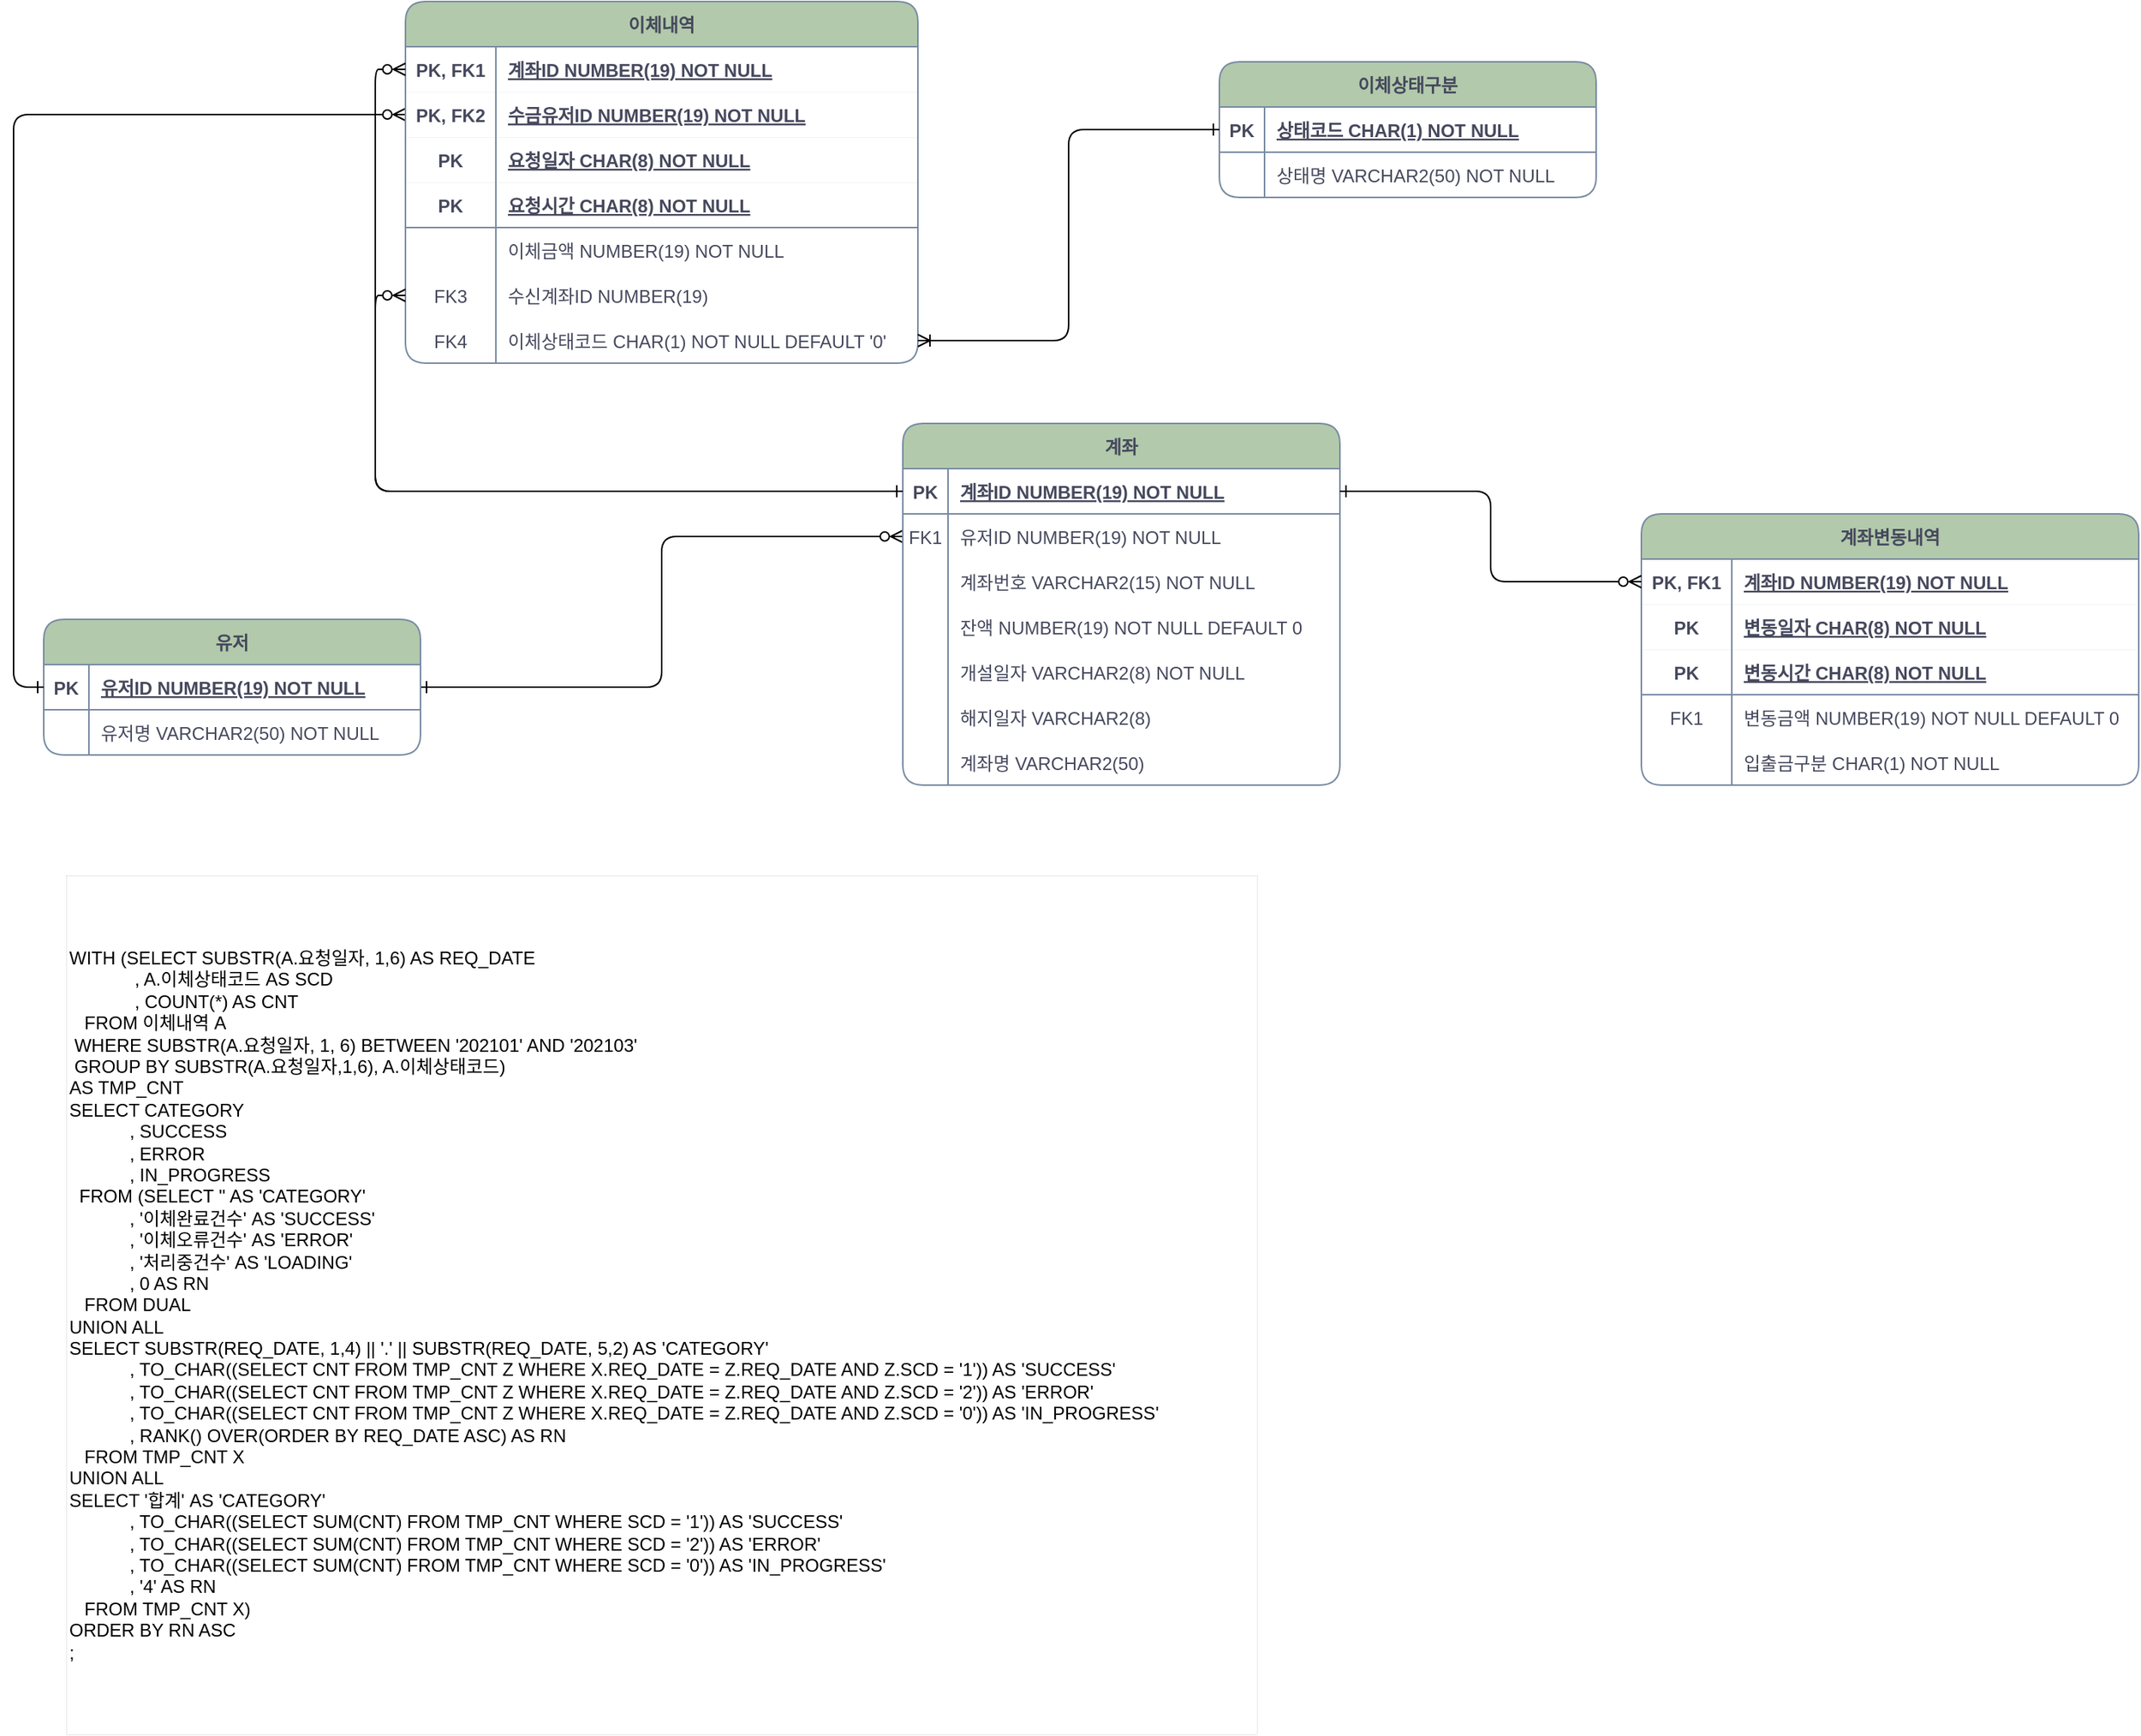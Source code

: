 <mxfile version="20.3.2" type="github">
  <diagram id="fa3uKgDcAQ5vD3YcXZxg" name="페이지-1">
    <mxGraphModel dx="2713" dy="935" grid="1" gridSize="10" guides="1" tooltips="1" connect="1" arrows="1" fold="1" page="1" pageScale="1" pageWidth="827" pageHeight="1169" math="0" shadow="0">
      <root>
        <mxCell id="0" />
        <mxCell id="1" parent="0" />
        <mxCell id="uAIWlrGeU-sTlZR1kj93-1" value="" style="edgeStyle=orthogonalEdgeStyle;endArrow=ERzeroToMany;startArrow=ERone;endFill=1;startFill=0;strokeColor=#000000;fontColor=#46495D;rounded=1;" edge="1" parent="1" source="uAIWlrGeU-sTlZR1kj93-45" target="uAIWlrGeU-sTlZR1kj93-7">
          <mxGeometry width="100" height="100" relative="1" as="geometry">
            <mxPoint x="340" y="720" as="sourcePoint" />
            <mxPoint x="440" y="620" as="targetPoint" />
          </mxGeometry>
        </mxCell>
        <mxCell id="uAIWlrGeU-sTlZR1kj93-2" value="" style="edgeStyle=entityRelationEdgeStyle;endArrow=ERone;startArrow=ERone;endFill=0;startFill=0;strokeColor=none;fontColor=#46495D;rounded=1;entryX=0;entryY=0.5;entryDx=0;entryDy=0;exitX=0;exitY=0.5;exitDx=0;exitDy=0;" edge="1" parent="1" source="uAIWlrGeU-sTlZR1kj93-45" target="uAIWlrGeU-sTlZR1kj93-26">
          <mxGeometry width="100" height="100" relative="1" as="geometry">
            <mxPoint x="400" y="180" as="sourcePoint" />
            <mxPoint x="460" y="205" as="targetPoint" />
          </mxGeometry>
        </mxCell>
        <mxCell id="uAIWlrGeU-sTlZR1kj93-3" value="계좌" style="shape=table;startSize=30;container=1;collapsible=1;childLayout=tableLayout;fixedRows=1;rowLines=0;fontStyle=1;align=center;resizeLast=1;fillColor=#B2C9AB;strokeColor=#788AA3;fontColor=#46495D;rounded=1;" vertex="1" parent="1">
          <mxGeometry x="-170" y="330" width="290" height="240" as="geometry" />
        </mxCell>
        <mxCell id="uAIWlrGeU-sTlZR1kj93-4" value="" style="shape=partialRectangle;collapsible=0;dropTarget=0;pointerEvents=0;fillColor=none;points=[[0,0.5],[1,0.5]];portConstraint=eastwest;top=0;left=0;right=0;bottom=1;strokeColor=#788AA3;fontColor=#46495D;rounded=1;" vertex="1" parent="uAIWlrGeU-sTlZR1kj93-3">
          <mxGeometry y="30" width="290" height="30" as="geometry" />
        </mxCell>
        <mxCell id="uAIWlrGeU-sTlZR1kj93-5" value="PK" style="shape=partialRectangle;overflow=hidden;connectable=0;fillColor=none;top=0;left=0;bottom=0;right=0;fontStyle=1;strokeColor=#788AA3;fontColor=#46495D;rounded=1;" vertex="1" parent="uAIWlrGeU-sTlZR1kj93-4">
          <mxGeometry width="30" height="30" as="geometry">
            <mxRectangle width="30" height="30" as="alternateBounds" />
          </mxGeometry>
        </mxCell>
        <mxCell id="uAIWlrGeU-sTlZR1kj93-6" value="계좌ID NUMBER(19) NOT NULL " style="shape=partialRectangle;overflow=hidden;connectable=0;fillColor=none;top=0;left=0;bottom=0;right=0;align=left;spacingLeft=6;fontStyle=5;strokeColor=#788AA3;fontColor=#46495D;rounded=1;" vertex="1" parent="uAIWlrGeU-sTlZR1kj93-4">
          <mxGeometry x="30" width="260" height="30" as="geometry">
            <mxRectangle width="260" height="30" as="alternateBounds" />
          </mxGeometry>
        </mxCell>
        <mxCell id="uAIWlrGeU-sTlZR1kj93-7" value="" style="shape=partialRectangle;collapsible=0;dropTarget=0;pointerEvents=0;fillColor=none;points=[[0,0.5],[1,0.5]];portConstraint=eastwest;top=0;left=0;right=0;bottom=0;strokeColor=#788AA3;fontColor=#46495D;rounded=1;" vertex="1" parent="uAIWlrGeU-sTlZR1kj93-3">
          <mxGeometry y="60" width="290" height="30" as="geometry" />
        </mxCell>
        <mxCell id="uAIWlrGeU-sTlZR1kj93-8" value="FK1" style="shape=partialRectangle;overflow=hidden;connectable=0;fillColor=none;top=0;left=0;bottom=0;right=0;strokeColor=#788AA3;fontColor=#46495D;rounded=1;" vertex="1" parent="uAIWlrGeU-sTlZR1kj93-7">
          <mxGeometry width="30" height="30" as="geometry">
            <mxRectangle width="30" height="30" as="alternateBounds" />
          </mxGeometry>
        </mxCell>
        <mxCell id="uAIWlrGeU-sTlZR1kj93-9" value="유저ID NUMBER(19) NOT NULL" style="shape=partialRectangle;overflow=hidden;connectable=0;fillColor=none;top=0;left=0;bottom=0;right=0;align=left;spacingLeft=6;strokeColor=#788AA3;fontColor=#46495D;rounded=1;" vertex="1" parent="uAIWlrGeU-sTlZR1kj93-7">
          <mxGeometry x="30" width="260" height="30" as="geometry">
            <mxRectangle width="260" height="30" as="alternateBounds" />
          </mxGeometry>
        </mxCell>
        <mxCell id="uAIWlrGeU-sTlZR1kj93-10" value="" style="shape=partialRectangle;collapsible=0;dropTarget=0;pointerEvents=0;fillColor=none;points=[[0,0.5],[1,0.5]];portConstraint=eastwest;top=0;left=0;right=0;bottom=0;strokeColor=#788AA3;fontColor=#46495D;rounded=1;" vertex="1" parent="uAIWlrGeU-sTlZR1kj93-3">
          <mxGeometry y="90" width="290" height="30" as="geometry" />
        </mxCell>
        <mxCell id="uAIWlrGeU-sTlZR1kj93-11" value="" style="shape=partialRectangle;overflow=hidden;connectable=0;fillColor=none;top=0;left=0;bottom=0;right=0;strokeColor=#788AA3;fontColor=#46495D;rounded=1;" vertex="1" parent="uAIWlrGeU-sTlZR1kj93-10">
          <mxGeometry width="30" height="30" as="geometry">
            <mxRectangle width="30" height="30" as="alternateBounds" />
          </mxGeometry>
        </mxCell>
        <mxCell id="uAIWlrGeU-sTlZR1kj93-12" value="계좌번호 VARCHAR2(15) NOT NULL" style="shape=partialRectangle;overflow=hidden;connectable=0;fillColor=none;top=0;left=0;bottom=0;right=0;align=left;spacingLeft=6;strokeColor=#788AA3;fontColor=#46495D;rounded=1;" vertex="1" parent="uAIWlrGeU-sTlZR1kj93-10">
          <mxGeometry x="30" width="260" height="30" as="geometry">
            <mxRectangle width="260" height="30" as="alternateBounds" />
          </mxGeometry>
        </mxCell>
        <mxCell id="uAIWlrGeU-sTlZR1kj93-13" value="" style="shape=partialRectangle;collapsible=0;dropTarget=0;pointerEvents=0;fillColor=none;points=[[0,0.5],[1,0.5]];portConstraint=eastwest;top=0;left=0;right=0;bottom=0;strokeColor=#788AA3;fontColor=#46495D;rounded=1;" vertex="1" parent="uAIWlrGeU-sTlZR1kj93-3">
          <mxGeometry y="120" width="290" height="30" as="geometry" />
        </mxCell>
        <mxCell id="uAIWlrGeU-sTlZR1kj93-14" value="" style="shape=partialRectangle;overflow=hidden;connectable=0;fillColor=none;top=0;left=0;bottom=0;right=0;strokeColor=#788AA3;fontColor=#46495D;rounded=1;" vertex="1" parent="uAIWlrGeU-sTlZR1kj93-13">
          <mxGeometry width="30" height="30" as="geometry">
            <mxRectangle width="30" height="30" as="alternateBounds" />
          </mxGeometry>
        </mxCell>
        <mxCell id="uAIWlrGeU-sTlZR1kj93-15" value="잔액 NUMBER(19) NOT NULL DEFAULT 0" style="shape=partialRectangle;overflow=hidden;connectable=0;fillColor=none;top=0;left=0;bottom=0;right=0;align=left;spacingLeft=6;strokeColor=#788AA3;fontColor=#46495D;rounded=1;" vertex="1" parent="uAIWlrGeU-sTlZR1kj93-13">
          <mxGeometry x="30" width="260" height="30" as="geometry">
            <mxRectangle width="260" height="30" as="alternateBounds" />
          </mxGeometry>
        </mxCell>
        <mxCell id="uAIWlrGeU-sTlZR1kj93-16" value="" style="shape=partialRectangle;collapsible=0;dropTarget=0;pointerEvents=0;fillColor=none;points=[[0,0.5],[1,0.5]];portConstraint=eastwest;top=0;left=0;right=0;bottom=0;strokeColor=#788AA3;fontColor=#46495D;rounded=1;" vertex="1" parent="uAIWlrGeU-sTlZR1kj93-3">
          <mxGeometry y="150" width="290" height="30" as="geometry" />
        </mxCell>
        <mxCell id="uAIWlrGeU-sTlZR1kj93-17" value="" style="shape=partialRectangle;overflow=hidden;connectable=0;fillColor=none;top=0;left=0;bottom=0;right=0;strokeColor=#788AA3;fontColor=#46495D;rounded=1;" vertex="1" parent="uAIWlrGeU-sTlZR1kj93-16">
          <mxGeometry width="30" height="30" as="geometry">
            <mxRectangle width="30" height="30" as="alternateBounds" />
          </mxGeometry>
        </mxCell>
        <mxCell id="uAIWlrGeU-sTlZR1kj93-18" value="개설일자 VARCHAR2(8) NOT NULL" style="shape=partialRectangle;overflow=hidden;connectable=0;fillColor=none;top=0;left=0;bottom=0;right=0;align=left;spacingLeft=6;strokeColor=#788AA3;fontColor=#46495D;rounded=1;" vertex="1" parent="uAIWlrGeU-sTlZR1kj93-16">
          <mxGeometry x="30" width="260" height="30" as="geometry">
            <mxRectangle width="260" height="30" as="alternateBounds" />
          </mxGeometry>
        </mxCell>
        <mxCell id="uAIWlrGeU-sTlZR1kj93-19" value="" style="shape=partialRectangle;collapsible=0;dropTarget=0;pointerEvents=0;fillColor=none;points=[[0,0.5],[1,0.5]];portConstraint=eastwest;top=0;left=0;right=0;bottom=0;strokeColor=#788AA3;fontColor=#46495D;rounded=1;" vertex="1" parent="uAIWlrGeU-sTlZR1kj93-3">
          <mxGeometry y="180" width="290" height="30" as="geometry" />
        </mxCell>
        <mxCell id="uAIWlrGeU-sTlZR1kj93-20" value="" style="shape=partialRectangle;overflow=hidden;connectable=0;fillColor=none;top=0;left=0;bottom=0;right=0;strokeColor=#788AA3;fontColor=#46495D;rounded=1;" vertex="1" parent="uAIWlrGeU-sTlZR1kj93-19">
          <mxGeometry width="30" height="30" as="geometry">
            <mxRectangle width="30" height="30" as="alternateBounds" />
          </mxGeometry>
        </mxCell>
        <mxCell id="uAIWlrGeU-sTlZR1kj93-21" value="해지일자 VARCHAR2(8)" style="shape=partialRectangle;overflow=hidden;connectable=0;fillColor=none;top=0;left=0;bottom=0;right=0;align=left;spacingLeft=6;strokeColor=#788AA3;fontColor=#46495D;rounded=1;" vertex="1" parent="uAIWlrGeU-sTlZR1kj93-19">
          <mxGeometry x="30" width="260" height="30" as="geometry">
            <mxRectangle width="260" height="30" as="alternateBounds" />
          </mxGeometry>
        </mxCell>
        <mxCell id="uAIWlrGeU-sTlZR1kj93-22" value="" style="shape=partialRectangle;collapsible=0;dropTarget=0;pointerEvents=0;fillColor=none;points=[[0,0.5],[1,0.5]];portConstraint=eastwest;top=0;left=0;right=0;bottom=0;strokeColor=#788AA3;fontColor=#46495D;rounded=1;" vertex="1" parent="uAIWlrGeU-sTlZR1kj93-3">
          <mxGeometry y="210" width="290" height="30" as="geometry" />
        </mxCell>
        <mxCell id="uAIWlrGeU-sTlZR1kj93-23" value="" style="shape=partialRectangle;overflow=hidden;connectable=0;fillColor=none;top=0;left=0;bottom=0;right=0;strokeColor=#788AA3;fontColor=#46495D;rounded=1;" vertex="1" parent="uAIWlrGeU-sTlZR1kj93-22">
          <mxGeometry width="30" height="30" as="geometry">
            <mxRectangle width="30" height="30" as="alternateBounds" />
          </mxGeometry>
        </mxCell>
        <mxCell id="uAIWlrGeU-sTlZR1kj93-24" value="계좌명 VARCHAR2(50)" style="shape=partialRectangle;overflow=hidden;connectable=0;fillColor=none;top=0;left=0;bottom=0;right=0;align=left;spacingLeft=6;strokeColor=#788AA3;fontColor=#46495D;rounded=1;" vertex="1" parent="uAIWlrGeU-sTlZR1kj93-22">
          <mxGeometry x="30" width="260" height="30" as="geometry">
            <mxRectangle width="260" height="30" as="alternateBounds" />
          </mxGeometry>
        </mxCell>
        <mxCell id="uAIWlrGeU-sTlZR1kj93-44" value="유저" style="shape=table;startSize=30;container=1;collapsible=1;childLayout=tableLayout;fixedRows=1;rowLines=0;fontStyle=1;align=center;resizeLast=1;fillColor=#B2C9AB;strokeColor=#788AA3;fontColor=#46495D;rounded=1;" vertex="1" parent="1">
          <mxGeometry x="-740" y="460" width="250" height="90" as="geometry" />
        </mxCell>
        <mxCell id="uAIWlrGeU-sTlZR1kj93-45" value="" style="shape=partialRectangle;collapsible=0;dropTarget=0;pointerEvents=0;fillColor=none;points=[[0,0.5],[1,0.5]];portConstraint=eastwest;top=0;left=0;right=0;bottom=1;strokeColor=#788AA3;fontColor=#46495D;rounded=1;" vertex="1" parent="uAIWlrGeU-sTlZR1kj93-44">
          <mxGeometry y="30" width="250" height="30" as="geometry" />
        </mxCell>
        <mxCell id="uAIWlrGeU-sTlZR1kj93-46" value="PK" style="shape=partialRectangle;overflow=hidden;connectable=0;fillColor=none;top=0;left=0;bottom=0;right=0;fontStyle=1;strokeColor=#788AA3;fontColor=#46495D;rounded=1;" vertex="1" parent="uAIWlrGeU-sTlZR1kj93-45">
          <mxGeometry width="30" height="30" as="geometry">
            <mxRectangle width="30" height="30" as="alternateBounds" />
          </mxGeometry>
        </mxCell>
        <mxCell id="uAIWlrGeU-sTlZR1kj93-47" value="유저ID NUMBER(19) NOT NULL " style="shape=partialRectangle;overflow=hidden;connectable=0;fillColor=none;top=0;left=0;bottom=0;right=0;align=left;spacingLeft=6;fontStyle=5;strokeColor=#788AA3;fontColor=#46495D;rounded=1;" vertex="1" parent="uAIWlrGeU-sTlZR1kj93-45">
          <mxGeometry x="30" width="220" height="30" as="geometry">
            <mxRectangle width="220" height="30" as="alternateBounds" />
          </mxGeometry>
        </mxCell>
        <mxCell id="uAIWlrGeU-sTlZR1kj93-48" value="" style="shape=partialRectangle;collapsible=0;dropTarget=0;pointerEvents=0;fillColor=none;points=[[0,0.5],[1,0.5]];portConstraint=eastwest;top=0;left=0;right=0;bottom=0;strokeColor=#788AA3;fontColor=#46495D;rounded=1;" vertex="1" parent="uAIWlrGeU-sTlZR1kj93-44">
          <mxGeometry y="60" width="250" height="30" as="geometry" />
        </mxCell>
        <mxCell id="uAIWlrGeU-sTlZR1kj93-49" value="" style="shape=partialRectangle;overflow=hidden;connectable=0;fillColor=none;top=0;left=0;bottom=0;right=0;strokeColor=#788AA3;fontColor=#46495D;rounded=1;" vertex="1" parent="uAIWlrGeU-sTlZR1kj93-48">
          <mxGeometry width="30" height="30" as="geometry">
            <mxRectangle width="30" height="30" as="alternateBounds" />
          </mxGeometry>
        </mxCell>
        <mxCell id="uAIWlrGeU-sTlZR1kj93-50" value="유저명 VARCHAR2(50) NOT NULL" style="shape=partialRectangle;overflow=hidden;connectable=0;fillColor=none;top=0;left=0;bottom=0;right=0;align=left;spacingLeft=6;strokeColor=#788AA3;fontColor=#46495D;rounded=1;" vertex="1" parent="uAIWlrGeU-sTlZR1kj93-48">
          <mxGeometry x="30" width="220" height="30" as="geometry">
            <mxRectangle width="220" height="30" as="alternateBounds" />
          </mxGeometry>
        </mxCell>
        <mxCell id="uAIWlrGeU-sTlZR1kj93-51" style="edgeStyle=orthogonalEdgeStyle;rounded=1;orthogonalLoop=1;jettySize=auto;html=1;exitX=0;exitY=0.5;exitDx=0;exitDy=0;entryX=0;entryY=0.5;entryDx=0;entryDy=0;fontSize=12;endArrow=ERzeroToMany;endFill=0;startArrow=ERone;startFill=0;strokeColor=#000000;" edge="1" parent="1" source="uAIWlrGeU-sTlZR1kj93-45" target="uAIWlrGeU-sTlZR1kj93-29">
          <mxGeometry relative="1" as="geometry" />
        </mxCell>
        <mxCell id="uAIWlrGeU-sTlZR1kj93-25" value="이체내역" style="shape=table;startSize=30;container=1;collapsible=1;childLayout=tableLayout;fixedRows=1;rowLines=0;fontStyle=1;align=center;resizeLast=1;fillColor=#B2C9AB;strokeColor=#788AA3;fontColor=#46495D;rounded=1;" vertex="1" parent="1">
          <mxGeometry x="-500" y="50" width="340" height="240" as="geometry" />
        </mxCell>
        <mxCell id="uAIWlrGeU-sTlZR1kj93-26" value="" style="shape=partialRectangle;collapsible=0;dropTarget=0;pointerEvents=0;fillColor=none;points=[[0,0.5],[1,0.5]];portConstraint=eastwest;top=0;left=0;right=0;bottom=1;strokeColor=#788AA3;fontColor=#46495D;rounded=1;strokeWidth=0;" vertex="1" parent="uAIWlrGeU-sTlZR1kj93-25">
          <mxGeometry y="30" width="340" height="30" as="geometry" />
        </mxCell>
        <mxCell id="uAIWlrGeU-sTlZR1kj93-27" value="PK, FK1" style="shape=partialRectangle;overflow=hidden;connectable=0;fillColor=none;top=0;left=0;bottom=0;right=0;fontStyle=1;strokeColor=#788AA3;fontColor=#46495D;rounded=1;" vertex="1" parent="uAIWlrGeU-sTlZR1kj93-26">
          <mxGeometry width="60" height="30" as="geometry">
            <mxRectangle width="60" height="30" as="alternateBounds" />
          </mxGeometry>
        </mxCell>
        <mxCell id="uAIWlrGeU-sTlZR1kj93-28" value="계좌ID NUMBER(19) NOT NULL" style="shape=partialRectangle;overflow=hidden;connectable=0;fillColor=none;top=0;left=0;bottom=0;right=0;align=left;spacingLeft=6;fontStyle=5;strokeColor=#788AA3;fontColor=#46495D;rounded=1;flipH=0;flipV=1;" vertex="1" parent="uAIWlrGeU-sTlZR1kj93-26">
          <mxGeometry x="60" width="280" height="30" as="geometry">
            <mxRectangle width="280" height="30" as="alternateBounds" />
          </mxGeometry>
        </mxCell>
        <mxCell id="uAIWlrGeU-sTlZR1kj93-29" value="" style="shape=partialRectangle;collapsible=0;dropTarget=0;pointerEvents=0;fillColor=none;points=[[0,0.5],[1,0.5]];portConstraint=eastwest;top=0;left=0;right=0;bottom=1;strokeColor=#788AA3;fontColor=#46495D;rounded=1;strokeWidth=0;" vertex="1" parent="uAIWlrGeU-sTlZR1kj93-25">
          <mxGeometry y="60" width="340" height="30" as="geometry" />
        </mxCell>
        <mxCell id="uAIWlrGeU-sTlZR1kj93-30" value="PK, FK2" style="shape=partialRectangle;overflow=hidden;connectable=0;fillColor=none;top=0;left=0;bottom=0;right=0;fontStyle=1;strokeColor=#788AA3;fontColor=#46495D;rounded=1;" vertex="1" parent="uAIWlrGeU-sTlZR1kj93-29">
          <mxGeometry width="60" height="30" as="geometry">
            <mxRectangle width="60" height="30" as="alternateBounds" />
          </mxGeometry>
        </mxCell>
        <mxCell id="uAIWlrGeU-sTlZR1kj93-31" value="수금유저ID NUMBER(19) NOT NULL" style="shape=partialRectangle;overflow=hidden;connectable=0;fillColor=none;top=0;left=0;bottom=0;right=0;align=left;spacingLeft=6;fontStyle=5;strokeColor=#788AA3;fontColor=#46495D;rounded=1;flipH=0;flipV=1;" vertex="1" parent="uAIWlrGeU-sTlZR1kj93-29">
          <mxGeometry x="60" width="280" height="30" as="geometry">
            <mxRectangle width="280" height="30" as="alternateBounds" />
          </mxGeometry>
        </mxCell>
        <mxCell id="uAIWlrGeU-sTlZR1kj93-32" value="" style="shape=partialRectangle;collapsible=0;dropTarget=0;pointerEvents=0;fillColor=none;points=[[0,0.5],[1,0.5]];portConstraint=eastwest;top=0;left=0;right=0;bottom=1;strokeColor=#788AA3;fontColor=#46495D;rounded=1;strokeWidth=0;" vertex="1" parent="uAIWlrGeU-sTlZR1kj93-25">
          <mxGeometry y="90" width="340" height="30" as="geometry" />
        </mxCell>
        <mxCell id="uAIWlrGeU-sTlZR1kj93-33" value="PK" style="shape=partialRectangle;overflow=hidden;connectable=0;fillColor=none;top=0;left=0;bottom=0;right=0;fontStyle=1;strokeColor=#788AA3;fontColor=#46495D;rounded=1;" vertex="1" parent="uAIWlrGeU-sTlZR1kj93-32">
          <mxGeometry width="60" height="30" as="geometry">
            <mxRectangle width="60" height="30" as="alternateBounds" />
          </mxGeometry>
        </mxCell>
        <mxCell id="uAIWlrGeU-sTlZR1kj93-34" value="요청일자 CHAR(8) NOT NULL" style="shape=partialRectangle;overflow=hidden;connectable=0;fillColor=none;top=0;left=0;bottom=0;right=0;align=left;spacingLeft=6;fontStyle=5;strokeColor=#788AA3;fontColor=#46495D;rounded=1;" vertex="1" parent="uAIWlrGeU-sTlZR1kj93-32">
          <mxGeometry x="60" width="280" height="30" as="geometry">
            <mxRectangle width="280" height="30" as="alternateBounds" />
          </mxGeometry>
        </mxCell>
        <mxCell id="uAIWlrGeU-sTlZR1kj93-35" value="" style="shape=partialRectangle;collapsible=0;dropTarget=0;pointerEvents=0;fillColor=none;points=[[0,0.5],[1,0.5]];portConstraint=eastwest;top=0;left=0;right=0;bottom=1;strokeColor=#788AA3;fontColor=#46495D;rounded=1;" vertex="1" parent="uAIWlrGeU-sTlZR1kj93-25">
          <mxGeometry y="120" width="340" height="30" as="geometry" />
        </mxCell>
        <mxCell id="uAIWlrGeU-sTlZR1kj93-36" value="PK" style="shape=partialRectangle;overflow=hidden;connectable=0;fillColor=none;top=0;left=0;bottom=0;right=0;fontStyle=1;strokeColor=#788AA3;fontColor=#46495D;rounded=1;" vertex="1" parent="uAIWlrGeU-sTlZR1kj93-35">
          <mxGeometry width="60" height="30" as="geometry">
            <mxRectangle width="60" height="30" as="alternateBounds" />
          </mxGeometry>
        </mxCell>
        <mxCell id="uAIWlrGeU-sTlZR1kj93-37" value="요청시간 CHAR(8) NOT NULL" style="shape=partialRectangle;overflow=hidden;connectable=0;fillColor=none;top=0;left=0;bottom=0;right=0;align=left;spacingLeft=6;fontStyle=5;strokeColor=#788AA3;fontColor=#46495D;rounded=1;" vertex="1" parent="uAIWlrGeU-sTlZR1kj93-35">
          <mxGeometry x="60" width="280" height="30" as="geometry">
            <mxRectangle width="280" height="30" as="alternateBounds" />
          </mxGeometry>
        </mxCell>
        <mxCell id="uAIWlrGeU-sTlZR1kj93-41" value="" style="shape=partialRectangle;collapsible=0;dropTarget=0;pointerEvents=0;fillColor=none;points=[[0,0.5],[1,0.5]];portConstraint=eastwest;top=0;left=0;right=0;bottom=0;strokeColor=#788AA3;fontColor=#46495D;rounded=1;" vertex="1" parent="uAIWlrGeU-sTlZR1kj93-25">
          <mxGeometry y="150" width="340" height="30" as="geometry" />
        </mxCell>
        <mxCell id="uAIWlrGeU-sTlZR1kj93-42" value="" style="shape=partialRectangle;overflow=hidden;connectable=0;fillColor=none;top=0;left=0;bottom=0;right=0;strokeColor=#788AA3;fontColor=#46495D;rounded=1;" vertex="1" parent="uAIWlrGeU-sTlZR1kj93-41">
          <mxGeometry width="60" height="30" as="geometry">
            <mxRectangle width="60" height="30" as="alternateBounds" />
          </mxGeometry>
        </mxCell>
        <mxCell id="uAIWlrGeU-sTlZR1kj93-43" value="이체금액 NUMBER(19) NOT NULL" style="shape=partialRectangle;overflow=hidden;connectable=0;fillColor=none;top=0;left=0;bottom=0;right=0;align=left;spacingLeft=6;strokeColor=#788AA3;fontColor=#46495D;rounded=1;" vertex="1" parent="uAIWlrGeU-sTlZR1kj93-41">
          <mxGeometry x="60" width="280" height="30" as="geometry">
            <mxRectangle width="280" height="30" as="alternateBounds" />
          </mxGeometry>
        </mxCell>
        <mxCell id="uAIWlrGeU-sTlZR1kj93-121" value="" style="shape=partialRectangle;collapsible=0;dropTarget=0;pointerEvents=0;fillColor=none;points=[[0,0.5],[1,0.5]];portConstraint=eastwest;top=0;left=0;right=0;bottom=0;strokeColor=#788AA3;fontColor=#46495D;rounded=1;" vertex="1" parent="uAIWlrGeU-sTlZR1kj93-25">
          <mxGeometry y="180" width="340" height="30" as="geometry" />
        </mxCell>
        <mxCell id="uAIWlrGeU-sTlZR1kj93-122" value="FK3" style="shape=partialRectangle;overflow=hidden;connectable=0;fillColor=none;top=0;left=0;bottom=0;right=0;strokeColor=#788AA3;fontColor=#46495D;rounded=1;" vertex="1" parent="uAIWlrGeU-sTlZR1kj93-121">
          <mxGeometry width="60" height="30" as="geometry">
            <mxRectangle width="60" height="30" as="alternateBounds" />
          </mxGeometry>
        </mxCell>
        <mxCell id="uAIWlrGeU-sTlZR1kj93-123" value="수신계좌ID NUMBER(19)" style="shape=partialRectangle;overflow=hidden;connectable=0;fillColor=none;top=0;left=0;bottom=0;right=0;align=left;spacingLeft=6;strokeColor=#788AA3;fontColor=#46495D;rounded=1;" vertex="1" parent="uAIWlrGeU-sTlZR1kj93-121">
          <mxGeometry x="60" width="280" height="30" as="geometry">
            <mxRectangle width="280" height="30" as="alternateBounds" />
          </mxGeometry>
        </mxCell>
        <mxCell id="uAIWlrGeU-sTlZR1kj93-38" value="" style="shape=partialRectangle;collapsible=0;dropTarget=0;pointerEvents=0;fillColor=none;points=[[0,0.5],[1,0.5]];portConstraint=eastwest;top=0;left=0;right=0;bottom=0;strokeColor=#788AA3;fontColor=#46495D;rounded=1;" vertex="1" parent="uAIWlrGeU-sTlZR1kj93-25">
          <mxGeometry y="210" width="340" height="30" as="geometry" />
        </mxCell>
        <mxCell id="uAIWlrGeU-sTlZR1kj93-39" value="FK4" style="shape=partialRectangle;overflow=hidden;connectable=0;fillColor=none;top=0;left=0;bottom=0;right=0;strokeColor=#788AA3;fontColor=#46495D;rounded=1;" vertex="1" parent="uAIWlrGeU-sTlZR1kj93-38">
          <mxGeometry width="60" height="30" as="geometry">
            <mxRectangle width="60" height="30" as="alternateBounds" />
          </mxGeometry>
        </mxCell>
        <mxCell id="uAIWlrGeU-sTlZR1kj93-40" value="이체상태코드 CHAR(1) NOT NULL DEFAULT &#39;0&#39;" style="shape=partialRectangle;overflow=hidden;connectable=0;fillColor=none;top=0;left=0;bottom=0;right=0;align=left;spacingLeft=6;strokeColor=#788AA3;fontColor=#46495D;rounded=1;" vertex="1" parent="uAIWlrGeU-sTlZR1kj93-38">
          <mxGeometry x="60" width="280" height="30" as="geometry">
            <mxRectangle width="280" height="30" as="alternateBounds" />
          </mxGeometry>
        </mxCell>
        <mxCell id="uAIWlrGeU-sTlZR1kj93-78" value="계좌변동내역" style="shape=table;startSize=30;container=1;collapsible=1;childLayout=tableLayout;fixedRows=1;rowLines=0;fontStyle=1;align=center;resizeLast=1;fillColor=#B2C9AB;strokeColor=#788AA3;fontColor=#46495D;rounded=1;" vertex="1" parent="1">
          <mxGeometry x="320" y="390" width="330" height="180" as="geometry" />
        </mxCell>
        <mxCell id="uAIWlrGeU-sTlZR1kj93-79" value="" style="shape=partialRectangle;collapsible=0;dropTarget=0;pointerEvents=0;fillColor=none;points=[[0,0.5],[1,0.5]];portConstraint=eastwest;top=0;left=0;right=0;bottom=1;strokeColor=#788AA3;fontColor=#46495D;rounded=1;strokeWidth=0;" vertex="1" parent="uAIWlrGeU-sTlZR1kj93-78">
          <mxGeometry y="30" width="330" height="30" as="geometry" />
        </mxCell>
        <mxCell id="uAIWlrGeU-sTlZR1kj93-80" value="PK, FK1" style="shape=partialRectangle;overflow=hidden;connectable=0;fillColor=none;top=0;left=0;bottom=0;right=0;fontStyle=1;strokeColor=#788AA3;fontColor=#46495D;rounded=1;" vertex="1" parent="uAIWlrGeU-sTlZR1kj93-79">
          <mxGeometry width="60" height="30" as="geometry">
            <mxRectangle width="60" height="30" as="alternateBounds" />
          </mxGeometry>
        </mxCell>
        <mxCell id="uAIWlrGeU-sTlZR1kj93-81" value="계좌ID NUMBER(19) NOT NULL " style="shape=partialRectangle;overflow=hidden;connectable=0;fillColor=none;top=0;left=0;bottom=0;right=0;align=left;spacingLeft=6;fontStyle=5;strokeColor=#788AA3;fontColor=#46495D;rounded=1;" vertex="1" parent="uAIWlrGeU-sTlZR1kj93-79">
          <mxGeometry x="60" width="270" height="30" as="geometry">
            <mxRectangle width="270" height="30" as="alternateBounds" />
          </mxGeometry>
        </mxCell>
        <mxCell id="uAIWlrGeU-sTlZR1kj93-100" value="" style="shape=partialRectangle;collapsible=0;dropTarget=0;pointerEvents=0;fillColor=none;points=[[0,0.5],[1,0.5]];portConstraint=eastwest;top=0;left=0;right=0;bottom=1;strokeColor=#788AA3;fontColor=#46495D;rounded=1;strokeWidth=0;" vertex="1" parent="uAIWlrGeU-sTlZR1kj93-78">
          <mxGeometry y="60" width="330" height="30" as="geometry" />
        </mxCell>
        <mxCell id="uAIWlrGeU-sTlZR1kj93-101" value="PK" style="shape=partialRectangle;overflow=hidden;connectable=0;fillColor=none;top=0;left=0;bottom=0;right=0;fontStyle=1;strokeColor=#788AA3;fontColor=#46495D;rounded=1;" vertex="1" parent="uAIWlrGeU-sTlZR1kj93-100">
          <mxGeometry width="60" height="30" as="geometry">
            <mxRectangle width="60" height="30" as="alternateBounds" />
          </mxGeometry>
        </mxCell>
        <mxCell id="uAIWlrGeU-sTlZR1kj93-102" value="변동일자 CHAR(8) NOT NULL " style="shape=partialRectangle;overflow=hidden;connectable=0;fillColor=none;top=0;left=0;bottom=0;right=0;align=left;spacingLeft=6;fontStyle=5;strokeColor=#788AA3;fontColor=#46495D;rounded=1;" vertex="1" parent="uAIWlrGeU-sTlZR1kj93-100">
          <mxGeometry x="60" width="270" height="30" as="geometry">
            <mxRectangle width="270" height="30" as="alternateBounds" />
          </mxGeometry>
        </mxCell>
        <mxCell id="uAIWlrGeU-sTlZR1kj93-104" value="" style="shape=partialRectangle;collapsible=0;dropTarget=0;pointerEvents=0;fillColor=none;points=[[0,0.5],[1,0.5]];portConstraint=eastwest;top=0;left=0;right=0;bottom=1;strokeColor=#788AA3;fontColor=#46495D;rounded=1;" vertex="1" parent="uAIWlrGeU-sTlZR1kj93-78">
          <mxGeometry y="90" width="330" height="30" as="geometry" />
        </mxCell>
        <mxCell id="uAIWlrGeU-sTlZR1kj93-105" value="PK" style="shape=partialRectangle;overflow=hidden;connectable=0;fillColor=none;top=0;left=0;bottom=0;right=0;fontStyle=1;strokeColor=#788AA3;fontColor=#46495D;rounded=1;" vertex="1" parent="uAIWlrGeU-sTlZR1kj93-104">
          <mxGeometry width="60" height="30" as="geometry">
            <mxRectangle width="60" height="30" as="alternateBounds" />
          </mxGeometry>
        </mxCell>
        <mxCell id="uAIWlrGeU-sTlZR1kj93-106" value="변동시간 CHAR(8) NOT NULL " style="shape=partialRectangle;overflow=hidden;connectable=0;fillColor=none;top=0;left=0;bottom=0;right=0;align=left;spacingLeft=6;fontStyle=5;strokeColor=#788AA3;fontColor=#46495D;rounded=1;" vertex="1" parent="uAIWlrGeU-sTlZR1kj93-104">
          <mxGeometry x="60" width="270" height="30" as="geometry">
            <mxRectangle width="270" height="30" as="alternateBounds" />
          </mxGeometry>
        </mxCell>
        <mxCell id="uAIWlrGeU-sTlZR1kj93-82" value="" style="shape=partialRectangle;collapsible=0;dropTarget=0;pointerEvents=0;fillColor=none;points=[[0,0.5],[1,0.5]];portConstraint=eastwest;top=0;left=0;right=0;bottom=0;strokeColor=#788AA3;fontColor=#46495D;rounded=1;" vertex="1" parent="uAIWlrGeU-sTlZR1kj93-78">
          <mxGeometry y="120" width="330" height="30" as="geometry" />
        </mxCell>
        <mxCell id="uAIWlrGeU-sTlZR1kj93-83" value="FK1" style="shape=partialRectangle;overflow=hidden;connectable=0;fillColor=none;top=0;left=0;bottom=0;right=0;strokeColor=#788AA3;fontColor=#46495D;rounded=1;" vertex="1" parent="uAIWlrGeU-sTlZR1kj93-82">
          <mxGeometry width="60" height="30" as="geometry">
            <mxRectangle width="60" height="30" as="alternateBounds" />
          </mxGeometry>
        </mxCell>
        <mxCell id="uAIWlrGeU-sTlZR1kj93-84" value="변동금액 NUMBER(19) NOT NULL DEFAULT 0" style="shape=partialRectangle;overflow=hidden;connectable=0;fillColor=none;top=0;left=0;bottom=0;right=0;align=left;spacingLeft=6;strokeColor=#788AA3;fontColor=#46495D;rounded=1;" vertex="1" parent="uAIWlrGeU-sTlZR1kj93-82">
          <mxGeometry x="60" width="270" height="30" as="geometry">
            <mxRectangle width="270" height="30" as="alternateBounds" />
          </mxGeometry>
        </mxCell>
        <mxCell id="uAIWlrGeU-sTlZR1kj93-85" value="" style="shape=partialRectangle;collapsible=0;dropTarget=0;pointerEvents=0;fillColor=none;points=[[0,0.5],[1,0.5]];portConstraint=eastwest;top=0;left=0;right=0;bottom=0;strokeColor=#788AA3;fontColor=#46495D;rounded=1;" vertex="1" parent="uAIWlrGeU-sTlZR1kj93-78">
          <mxGeometry y="150" width="330" height="30" as="geometry" />
        </mxCell>
        <mxCell id="uAIWlrGeU-sTlZR1kj93-86" value="" style="shape=partialRectangle;overflow=hidden;connectable=0;fillColor=none;top=0;left=0;bottom=0;right=0;strokeColor=#788AA3;fontColor=#46495D;rounded=1;" vertex="1" parent="uAIWlrGeU-sTlZR1kj93-85">
          <mxGeometry width="60" height="30" as="geometry">
            <mxRectangle width="60" height="30" as="alternateBounds" />
          </mxGeometry>
        </mxCell>
        <mxCell id="uAIWlrGeU-sTlZR1kj93-87" value="입출금구분 CHAR(1) NOT NULL" style="shape=partialRectangle;overflow=hidden;connectable=0;fillColor=none;top=0;left=0;bottom=0;right=0;align=left;spacingLeft=6;strokeColor=#788AA3;fontColor=#46495D;rounded=1;" vertex="1" parent="uAIWlrGeU-sTlZR1kj93-85">
          <mxGeometry x="60" width="270" height="30" as="geometry">
            <mxRectangle width="270" height="30" as="alternateBounds" />
          </mxGeometry>
        </mxCell>
        <mxCell id="uAIWlrGeU-sTlZR1kj93-103" style="edgeStyle=orthogonalEdgeStyle;rounded=1;orthogonalLoop=1;jettySize=auto;html=1;entryX=0;entryY=0.5;entryDx=0;entryDy=0;startArrow=ERone;startFill=0;endArrow=ERzeroToMany;endFill=0;" edge="1" parent="1" source="uAIWlrGeU-sTlZR1kj93-4" target="uAIWlrGeU-sTlZR1kj93-79">
          <mxGeometry relative="1" as="geometry" />
        </mxCell>
        <mxCell id="uAIWlrGeU-sTlZR1kj93-52" style="edgeStyle=orthogonalEdgeStyle;rounded=1;orthogonalLoop=1;jettySize=auto;html=1;exitX=0;exitY=0.5;exitDx=0;exitDy=0;entryX=0;entryY=0.5;entryDx=0;entryDy=0;strokeColor=#000000;fontSize=12;startArrow=ERone;startFill=0;endArrow=ERzeroToMany;endFill=0;" edge="1" parent="1" source="uAIWlrGeU-sTlZR1kj93-4" target="uAIWlrGeU-sTlZR1kj93-26">
          <mxGeometry relative="1" as="geometry" />
        </mxCell>
        <mxCell id="uAIWlrGeU-sTlZR1kj93-114" style="edgeStyle=none;orthogonalLoop=1;jettySize=auto;html=1;exitX=0;exitY=0.5;exitDx=0;exitDy=0;entryX=0;entryY=0.5;entryDx=0;entryDy=0;startArrow=ERone;startFill=0;endArrow=ERzeroToOne;endFill=0;rounded=1;strokeColor=none;" edge="1" parent="1" source="uAIWlrGeU-sTlZR1kj93-107" target="uAIWlrGeU-sTlZR1kj93-41">
          <mxGeometry relative="1" as="geometry" />
        </mxCell>
        <mxCell id="uAIWlrGeU-sTlZR1kj93-107" value="이체상태구분" style="shape=table;startSize=30;container=1;collapsible=1;childLayout=tableLayout;fixedRows=1;rowLines=0;fontStyle=1;align=center;resizeLast=1;fillColor=#B2C9AB;strokeColor=#788AA3;fontColor=#46495D;rounded=1;" vertex="1" parent="1">
          <mxGeometry x="40" y="90" width="250" height="90" as="geometry" />
        </mxCell>
        <mxCell id="uAIWlrGeU-sTlZR1kj93-108" value="" style="shape=partialRectangle;collapsible=0;dropTarget=0;pointerEvents=0;fillColor=none;points=[[0,0.5],[1,0.5]];portConstraint=eastwest;top=0;left=0;right=0;bottom=1;strokeColor=#788AA3;fontColor=#46495D;rounded=1;" vertex="1" parent="uAIWlrGeU-sTlZR1kj93-107">
          <mxGeometry y="30" width="250" height="30" as="geometry" />
        </mxCell>
        <mxCell id="uAIWlrGeU-sTlZR1kj93-109" value="PK" style="shape=partialRectangle;overflow=hidden;connectable=0;fillColor=none;top=0;left=0;bottom=0;right=0;fontStyle=1;strokeColor=#788AA3;fontColor=#46495D;rounded=1;" vertex="1" parent="uAIWlrGeU-sTlZR1kj93-108">
          <mxGeometry width="30" height="30" as="geometry">
            <mxRectangle width="30" height="30" as="alternateBounds" />
          </mxGeometry>
        </mxCell>
        <mxCell id="uAIWlrGeU-sTlZR1kj93-110" value="상태코드 CHAR(1) NOT NULL " style="shape=partialRectangle;overflow=hidden;connectable=0;fillColor=none;top=0;left=0;bottom=0;right=0;align=left;spacingLeft=6;fontStyle=5;strokeColor=#788AA3;fontColor=#46495D;rounded=1;" vertex="1" parent="uAIWlrGeU-sTlZR1kj93-108">
          <mxGeometry x="30" width="220" height="30" as="geometry">
            <mxRectangle width="220" height="30" as="alternateBounds" />
          </mxGeometry>
        </mxCell>
        <mxCell id="uAIWlrGeU-sTlZR1kj93-111" value="" style="shape=partialRectangle;collapsible=0;dropTarget=0;pointerEvents=0;fillColor=none;points=[[0,0.5],[1,0.5]];portConstraint=eastwest;top=0;left=0;right=0;bottom=0;strokeColor=#788AA3;fontColor=#46495D;rounded=1;" vertex="1" parent="uAIWlrGeU-sTlZR1kj93-107">
          <mxGeometry y="60" width="250" height="30" as="geometry" />
        </mxCell>
        <mxCell id="uAIWlrGeU-sTlZR1kj93-112" value="" style="shape=partialRectangle;overflow=hidden;connectable=0;fillColor=none;top=0;left=0;bottom=0;right=0;strokeColor=#788AA3;fontColor=#46495D;rounded=1;" vertex="1" parent="uAIWlrGeU-sTlZR1kj93-111">
          <mxGeometry width="30" height="30" as="geometry">
            <mxRectangle width="30" height="30" as="alternateBounds" />
          </mxGeometry>
        </mxCell>
        <mxCell id="uAIWlrGeU-sTlZR1kj93-113" value="상태명 VARCHAR2(50) NOT NULL" style="shape=partialRectangle;overflow=hidden;connectable=0;fillColor=none;top=0;left=0;bottom=0;right=0;align=left;spacingLeft=6;strokeColor=#788AA3;fontColor=#46495D;rounded=1;" vertex="1" parent="uAIWlrGeU-sTlZR1kj93-111">
          <mxGeometry x="30" width="220" height="30" as="geometry">
            <mxRectangle width="220" height="30" as="alternateBounds" />
          </mxGeometry>
        </mxCell>
        <mxCell id="uAIWlrGeU-sTlZR1kj93-115" style="edgeStyle=none;rounded=1;orthogonalLoop=1;jettySize=auto;html=1;exitX=0;exitY=0.5;exitDx=0;exitDy=0;entryX=0;entryY=0.5;entryDx=0;entryDy=0;startArrow=ERone;startFill=0;endArrow=ERzeroToOne;endFill=0;strokeColor=none;" edge="1" parent="1" source="uAIWlrGeU-sTlZR1kj93-108" target="uAIWlrGeU-sTlZR1kj93-32">
          <mxGeometry relative="1" as="geometry" />
        </mxCell>
        <mxCell id="uAIWlrGeU-sTlZR1kj93-116" style="edgeStyle=orthogonalEdgeStyle;orthogonalLoop=1;jettySize=auto;html=1;exitX=0;exitY=0.5;exitDx=0;exitDy=0;startArrow=ERone;startFill=0;endArrow=ERoneToMany;endFill=0;rounded=1;" edge="1" parent="1" source="uAIWlrGeU-sTlZR1kj93-108" target="uAIWlrGeU-sTlZR1kj93-38">
          <mxGeometry relative="1" as="geometry" />
        </mxCell>
        <mxCell id="uAIWlrGeU-sTlZR1kj93-125" style="edgeStyle=orthogonalEdgeStyle;rounded=1;orthogonalLoop=1;jettySize=auto;html=1;exitX=0;exitY=0.5;exitDx=0;exitDy=0;entryX=0;entryY=0.5;entryDx=0;entryDy=0;strokeColor=#000000;fontSize=12;startArrow=ERone;startFill=0;endArrow=ERzeroToMany;endFill=0;" edge="1" parent="1" source="uAIWlrGeU-sTlZR1kj93-4" target="uAIWlrGeU-sTlZR1kj93-121">
          <mxGeometry relative="1" as="geometry">
            <mxPoint x="-360" y="440" as="sourcePoint" />
            <mxPoint x="-690" y="160" as="targetPoint" />
          </mxGeometry>
        </mxCell>
        <mxCell id="uAIWlrGeU-sTlZR1kj93-126" value="WITH (SELECT SUBSTR(A.요청일자, 1,6) AS REQ_DATE&lt;br&gt;&amp;nbsp; &amp;nbsp; &amp;nbsp; &amp;nbsp; &amp;nbsp; &amp;nbsp; &amp;nbsp;, A.이체상태코드 AS SCD&lt;br&gt;&amp;nbsp; &amp;nbsp; &amp;nbsp; &amp;nbsp; &amp;nbsp; &amp;nbsp; &amp;nbsp;, COUNT(*) AS CNT&lt;br&gt;&lt;div style=&quot;&quot;&gt;&lt;span style=&quot;background-color: initial;&quot;&gt;&amp;nbsp; &amp;nbsp;FROM 이체내역 A&lt;/span&gt;&lt;/div&gt;&lt;div style=&quot;&quot;&gt;&lt;span style=&quot;background-color: initial;&quot;&gt;&amp;nbsp;WHERE SUBSTR(A.요청일자, 1, 6) BETWEEN &#39;202101&#39; AND &#39;202103&#39;&lt;/span&gt;&lt;/div&gt;&lt;div style=&quot;&quot;&gt;&lt;span style=&quot;background-color: initial;&quot;&gt;&amp;nbsp;GROUP BY SUBSTR(A.요청일자,1,6), A.이체상태코드)&lt;/span&gt;&lt;/div&gt;&lt;div style=&quot;&quot;&gt;&lt;span style=&quot;background-color: initial;&quot;&gt;AS TMP_CNT&lt;/span&gt;&lt;/div&gt;&lt;div style=&quot;&quot;&gt;&lt;span style=&quot;background-color: initial;&quot;&gt;SELECT CATEGORY&lt;/span&gt;&lt;/div&gt;&lt;div style=&quot;&quot;&gt;&lt;span style=&quot;background-color: initial;&quot;&gt;&amp;nbsp; &amp;nbsp; &amp;nbsp; &amp;nbsp; &amp;nbsp; &amp;nbsp; , SUCCESS&lt;/span&gt;&lt;/div&gt;&lt;div style=&quot;&quot;&gt;&lt;span style=&quot;background-color: initial;&quot;&gt;&amp;nbsp; &amp;nbsp; &amp;nbsp; &amp;nbsp; &amp;nbsp; &amp;nbsp; , ERROR&lt;/span&gt;&lt;/div&gt;&lt;div style=&quot;&quot;&gt;&lt;span style=&quot;background-color: initial;&quot;&gt;&amp;nbsp; &amp;nbsp; &amp;nbsp; &amp;nbsp; &amp;nbsp; &amp;nbsp; , IN_PROGRESS&lt;/span&gt;&lt;/div&gt;&lt;div style=&quot;&quot;&gt;&lt;span style=&quot;background-color: initial;&quot;&gt;&amp;nbsp; FROM (SELECT &#39;&#39; AS &#39;CATEGORY&#39;&lt;/span&gt;&lt;/div&gt;&lt;div style=&quot;&quot;&gt;&lt;span style=&quot;background-color: initial;&quot;&gt;&amp;nbsp; &amp;nbsp; &amp;nbsp; &amp;nbsp; &amp;nbsp; &amp;nbsp; , &#39;이체완료건수&#39; AS &#39;SUCCESS&#39;&lt;/span&gt;&lt;/div&gt;&lt;div style=&quot;&quot;&gt;&lt;span style=&quot;background-color: initial;&quot;&gt;&amp;nbsp; &amp;nbsp; &amp;nbsp; &amp;nbsp; &amp;nbsp; &amp;nbsp; , &#39;이체오류건수&#39; AS &#39;ERROR&#39;&lt;/span&gt;&lt;/div&gt;&lt;div style=&quot;&quot;&gt;&lt;span style=&quot;background-color: initial;&quot;&gt;&amp;nbsp; &amp;nbsp; &amp;nbsp; &amp;nbsp; &amp;nbsp; &amp;nbsp; , &#39;처리중건수&#39; AS &#39;LOADING&#39;&lt;/span&gt;&lt;/div&gt;&lt;div style=&quot;&quot;&gt;&lt;span style=&quot;background-color: initial;&quot;&gt;&amp;nbsp; &amp;nbsp; &amp;nbsp; &amp;nbsp; &amp;nbsp; &amp;nbsp; , 0 AS RN&lt;/span&gt;&lt;/div&gt;&lt;div style=&quot;&quot;&gt;&amp;nbsp; &amp;nbsp;FROM DUAL&lt;/div&gt;&lt;div style=&quot;&quot;&gt;UNION ALL&lt;/div&gt;&lt;div style=&quot;&quot;&gt;&lt;span style=&quot;background-color: initial;&quot;&gt;SELECT SUBSTR(REQ_DATE, 1,4) || &#39;.&#39; || SUBSTR(REQ_DATE, 5,2) AS &#39;CATEGORY&#39;&lt;/span&gt;&lt;/div&gt;&lt;div style=&quot;&quot;&gt;&lt;span style=&quot;background-color: initial;&quot;&gt;&amp;nbsp; &amp;nbsp; &amp;nbsp; &amp;nbsp; &amp;nbsp; &amp;nbsp; , TO_CHAR((SELECT CNT FROM TMP_CNT Z WHERE X.REQ_DATE = Z.REQ_DATE AND Z.SCD = &#39;1&#39;)) AS &#39;SUCCESS&#39;&lt;/span&gt;&lt;/div&gt;&lt;div style=&quot;&quot;&gt;&amp;nbsp; &amp;nbsp; &amp;nbsp; &amp;nbsp; &amp;nbsp; &amp;nbsp; , TO_CHAR((SELECT CNT FROM TMP_CNT Z WHERE X.REQ_DATE = Z.REQ_DATE AND Z.SCD = &#39;2&#39;)) AS &#39;ERROR&#39;&lt;span style=&quot;background-color: initial;&quot;&gt;&lt;br&gt;&lt;/span&gt;&lt;/div&gt;&lt;div style=&quot;&quot;&gt;&amp;nbsp; &amp;nbsp; &amp;nbsp; &amp;nbsp; &amp;nbsp; &amp;nbsp; , TO_CHAR((SELECT CNT FROM TMP_CNT Z WHERE X.REQ_DATE = Z.REQ_DATE AND Z.SCD = &#39;0&#39;)) AS &#39;IN_PROGRESS&#39;&lt;br&gt;&lt;/div&gt;&lt;div style=&quot;&quot;&gt;&amp;nbsp; &amp;nbsp; &amp;nbsp; &amp;nbsp; &amp;nbsp; &amp;nbsp; , RANK() OVER(ORDER BY REQ_DATE ASC) AS RN&lt;/div&gt;&lt;div style=&quot;&quot;&gt;&lt;span style=&quot;background-color: initial;&quot;&gt;&amp;nbsp; &amp;nbsp;FROM TMP_CNT X&lt;/span&gt;&lt;/div&gt;&lt;div style=&quot;&quot;&gt;&lt;span style=&quot;background-color: initial;&quot;&gt;UNION ALL&lt;/span&gt;&lt;br&gt;&lt;/div&gt;&lt;div style=&quot;&quot;&gt;&lt;span style=&quot;background-color: initial;&quot;&gt;SELECT &#39;합계&#39; AS &#39;CATEGORY&#39;&lt;/span&gt;&lt;/div&gt;&lt;div style=&quot;&quot;&gt;&lt;span style=&quot;background-color: initial;&quot;&gt;&amp;nbsp; &amp;nbsp; &amp;nbsp; &amp;nbsp; &amp;nbsp; &amp;nbsp; , TO_CHAR((SELECT SUM(CNT) FROM TMP_CNT WHERE SCD = &#39;1&#39;)) AS &#39;SUCCESS&#39;&lt;/span&gt;&lt;/div&gt;&lt;div style=&quot;&quot;&gt;&lt;span style=&quot;background-color: initial;&quot;&gt;&amp;nbsp; &amp;nbsp; &amp;nbsp; &amp;nbsp; &amp;nbsp; &amp;nbsp; , TO_CHAR((SELECT SUM(CNT) FROM TMP_CNT WHERE SCD = &#39;2&#39;)) AS &#39;ERROR&#39;&lt;/span&gt;&lt;/div&gt;&lt;div style=&quot;&quot;&gt;&lt;span style=&quot;background-color: initial;&quot;&gt;&amp;nbsp; &amp;nbsp; &amp;nbsp; &amp;nbsp; &amp;nbsp; &amp;nbsp; , TO_CHAR((SELECT SUM(CNT) FROM TMP_CNT WHERE SCD = &#39;0&#39;)) AS &#39;&lt;/span&gt;IN_PROGRESS&lt;span style=&quot;background-color: initial;&quot;&gt;&#39;&lt;/span&gt;&lt;/div&gt;&lt;div style=&quot;&quot;&gt;&lt;span style=&quot;background-color: initial;&quot;&gt;&amp;nbsp; &amp;nbsp; &amp;nbsp; &amp;nbsp; &amp;nbsp; &amp;nbsp; , &#39;4&#39; AS RN&lt;/span&gt;&lt;/div&gt;&lt;div style=&quot;&quot;&gt;&lt;span style=&quot;background-color: initial;&quot;&gt;&amp;nbsp; &amp;nbsp;FROM TMP_CNT X&lt;/span&gt;&lt;span style=&quot;background-color: initial;&quot;&gt;)&amp;nbsp;&lt;/span&gt;&lt;/div&gt;&lt;div style=&quot;&quot;&gt;ORDER BY RN ASC&lt;/div&gt;&lt;div style=&quot;&quot;&gt;;&lt;/div&gt;" style="whiteSpace=wrap;html=1;strokeWidth=0;align=left;" vertex="1" parent="1">
          <mxGeometry x="-725" y="630" width="790" height="570" as="geometry" />
        </mxCell>
      </root>
    </mxGraphModel>
  </diagram>
</mxfile>
